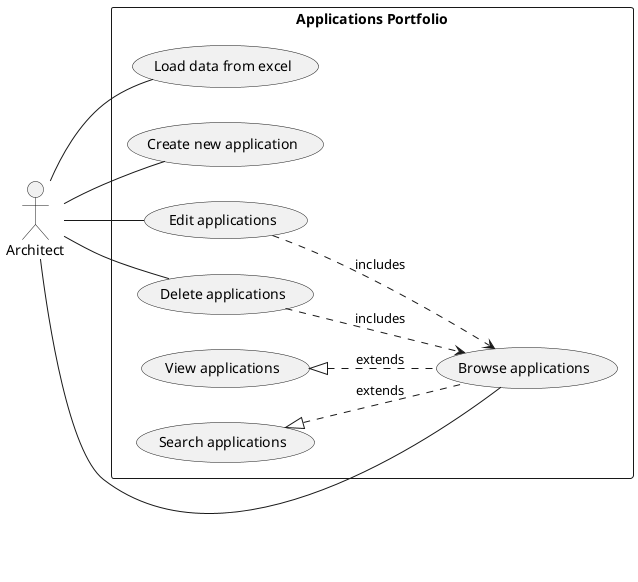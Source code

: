 @startuml
left to right direction
skinparam packageStyle rectangle
actor Architect

rectangle "Applications Portfolio" {
  Architect -- (Load data from excel)
  Architect -- (Create new application)
  Architect -- (Browse applications)
  Architect -- (Edit applications)
  Architect -- (Delete applications)
  (Delete applications) ..> (Browse applications) : includes
  (Edit applications) ..> (Browse applications) : includes
  (View applications) <|.. (Browse applications) : extends
  (Search applications) <|.. (Browse applications) : extends
}
@enduml